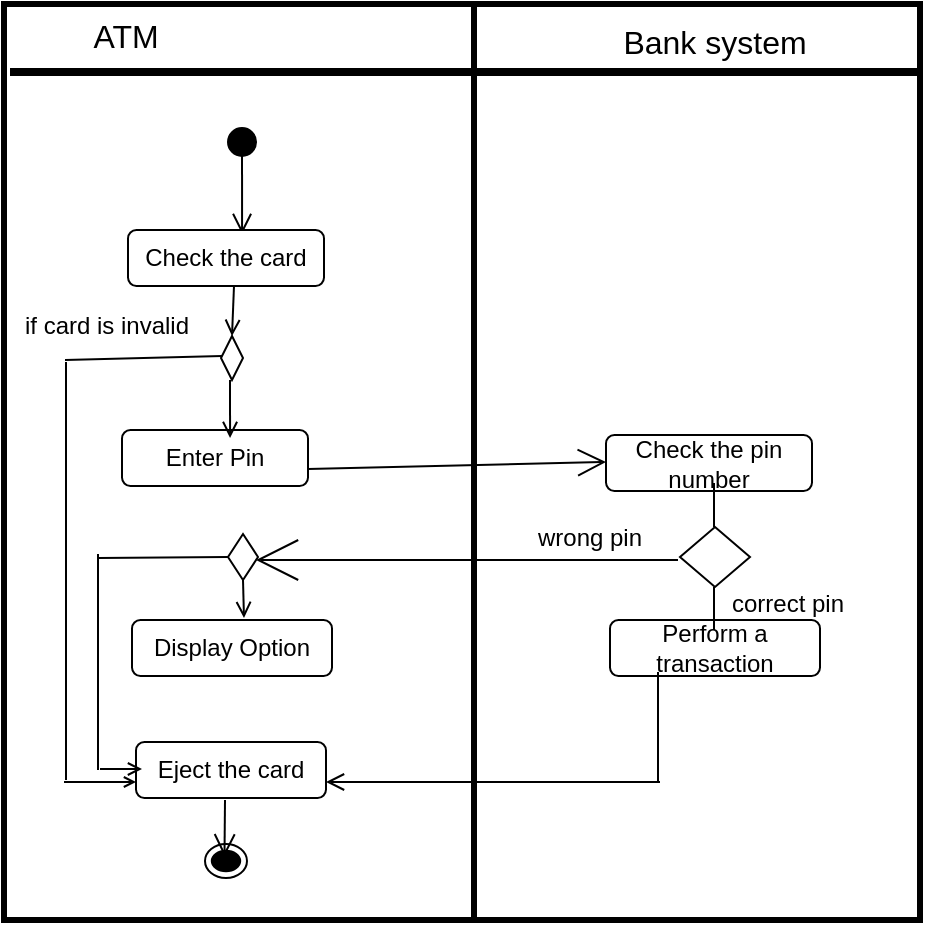 <mxfile version="25.0.1">
  <diagram name="Page-1" id="jkQbMSVFU5XPwJCwVNmS">
    <mxGraphModel dx="1834" dy="1172" grid="0" gridSize="10" guides="1" tooltips="1" connect="1" arrows="1" fold="1" page="0" pageScale="1" pageWidth="850" pageHeight="1100" math="0" shadow="0">
      <root>
        <mxCell id="0" />
        <mxCell id="1" parent="0" />
        <mxCell id="gAWKKwYR52MG0m6GFoxo-4" value="" style="whiteSpace=wrap;html=1;aspect=fixed;strokeWidth=3;" parent="1" vertex="1">
          <mxGeometry x="-202" y="-328" width="458" height="458" as="geometry" />
        </mxCell>
        <mxCell id="gAWKKwYR52MG0m6GFoxo-11" value="" style="line;strokeWidth=4;html=1;" parent="1" vertex="1">
          <mxGeometry x="-199" y="-299" width="456" height="10" as="geometry" />
        </mxCell>
        <mxCell id="gAWKKwYR52MG0m6GFoxo-15" value="" style="line;strokeWidth=3;direction=south;html=1;" parent="1" vertex="1">
          <mxGeometry x="28" y="-327" width="10" height="457" as="geometry" />
        </mxCell>
        <mxCell id="gAWKKwYR52MG0m6GFoxo-16" value="ATM" style="text;html=1;align=center;verticalAlign=middle;whiteSpace=wrap;rounded=0;fontSize=16;" parent="1" vertex="1">
          <mxGeometry x="-171" y="-327" width="60" height="30" as="geometry" />
        </mxCell>
        <mxCell id="gAWKKwYR52MG0m6GFoxo-17" value="Bank system" style="text;html=1;align=center;verticalAlign=middle;whiteSpace=wrap;rounded=0;fontSize=16;" parent="1" vertex="1">
          <mxGeometry x="84" y="-324" width="139" height="30" as="geometry" />
        </mxCell>
        <mxCell id="gAWKKwYR52MG0m6GFoxo-22" value="" style="html=1;verticalAlign=bottom;startArrow=circle;startFill=1;endArrow=open;startSize=6;endSize=8;curved=0;rounded=0;fontSize=12;entryX=0.582;entryY=0.071;entryDx=0;entryDy=0;entryPerimeter=0;" parent="1" target="gAWKKwYR52MG0m6GFoxo-23" edge="1">
          <mxGeometry x="-0.255" y="28" width="80" relative="1" as="geometry">
            <mxPoint x="-83" y="-267" as="sourcePoint" />
            <mxPoint x="-23" y="-272" as="targetPoint" />
            <mxPoint as="offset" />
          </mxGeometry>
        </mxCell>
        <mxCell id="gAWKKwYR52MG0m6GFoxo-23" value="Check the card" style="rounded=1;whiteSpace=wrap;html=1;" parent="1" vertex="1">
          <mxGeometry x="-140" y="-215" width="98" height="28" as="geometry" />
        </mxCell>
        <mxCell id="gAWKKwYR52MG0m6GFoxo-25" value="Enter Pin" style="rounded=1;whiteSpace=wrap;html=1;" parent="1" vertex="1">
          <mxGeometry x="-143" y="-115" width="93" height="28" as="geometry" />
        </mxCell>
        <mxCell id="gAWKKwYR52MG0m6GFoxo-26" value="Display Option" style="rounded=1;whiteSpace=wrap;html=1;" parent="1" vertex="1">
          <mxGeometry x="-138" y="-20" width="100" height="28" as="geometry" />
        </mxCell>
        <mxCell id="gAWKKwYR52MG0m6GFoxo-27" value="Eject the card" style="rounded=1;whiteSpace=wrap;html=1;" parent="1" vertex="1">
          <mxGeometry x="-136" y="41" width="95" height="28" as="geometry" />
        </mxCell>
        <mxCell id="gAWKKwYR52MG0m6GFoxo-28" value="Check the pin number" style="rounded=1;whiteSpace=wrap;html=1;" parent="1" vertex="1">
          <mxGeometry x="99" y="-112.5" width="103" height="28" as="geometry" />
        </mxCell>
        <mxCell id="gAWKKwYR52MG0m6GFoxo-29" value="Perform a transaction" style="rounded=1;whiteSpace=wrap;html=1;" parent="1" vertex="1">
          <mxGeometry x="101" y="-20" width="105" height="28" as="geometry" />
        </mxCell>
        <mxCell id="gAWKKwYR52MG0m6GFoxo-30" value="" style="ellipse;html=1;shape=endState;fillColor=#000000;strokeColor=#000000;" parent="1" vertex="1">
          <mxGeometry x="-101.5" y="92" width="21" height="17" as="geometry" />
        </mxCell>
        <mxCell id="gAWKKwYR52MG0m6GFoxo-31" value="" style="rhombus;whiteSpace=wrap;html=1;fontColor=#000000;fillColor=#FFFFFF;strokeColor=#000000;" parent="1" vertex="1">
          <mxGeometry x="-93.5" y="-162" width="11" height="22" as="geometry" />
        </mxCell>
        <mxCell id="gAWKKwYR52MG0m6GFoxo-35" value="" style="endArrow=open;endFill=1;endSize=6;html=1;rounded=0;fontSize=12;curved=1;entryX=0.5;entryY=0;entryDx=0;entryDy=0;strokeWidth=1;" parent="1" target="gAWKKwYR52MG0m6GFoxo-31" edge="1">
          <mxGeometry width="160" relative="1" as="geometry">
            <mxPoint x="-87" y="-187" as="sourcePoint" />
            <mxPoint x="-230" y="-132.128" as="targetPoint" />
          </mxGeometry>
        </mxCell>
        <mxCell id="gAWKKwYR52MG0m6GFoxo-40" value="" style="endArrow=none;html=1;rounded=0;fontSize=12;startSize=8;endSize=8;curved=1;" parent="1" edge="1">
          <mxGeometry relative="1" as="geometry">
            <mxPoint x="-171.5" y="-150" as="sourcePoint" />
            <mxPoint x="-93" y="-152" as="targetPoint" />
          </mxGeometry>
        </mxCell>
        <mxCell id="gAWKKwYR52MG0m6GFoxo-41" value="" style="endArrow=none;html=1;rounded=0;fontSize=12;startSize=8;endSize=9;curved=1;" parent="1" edge="1">
          <mxGeometry relative="1" as="geometry">
            <mxPoint x="-171" y="-149" as="sourcePoint" />
            <mxPoint x="-171" y="60" as="targetPoint" />
          </mxGeometry>
        </mxCell>
        <mxCell id="gAWKKwYR52MG0m6GFoxo-42" value="" style="endArrow=open;endFill=1;endSize=4;html=1;rounded=0;fontSize=12;curved=1;" parent="1" edge="1">
          <mxGeometry width="160" relative="1" as="geometry">
            <mxPoint x="-172" y="61" as="sourcePoint" />
            <mxPoint x="-136" y="61" as="targetPoint" />
          </mxGeometry>
        </mxCell>
        <mxCell id="gAWKKwYR52MG0m6GFoxo-44" value="" style="endArrow=open;endFill=1;endSize=6;html=1;rounded=0;fontSize=12;curved=1;startSize=19;entryX=0.581;entryY=0.143;entryDx=0;entryDy=0;entryPerimeter=0;" parent="1" target="gAWKKwYR52MG0m6GFoxo-25" edge="1">
          <mxGeometry width="160" relative="1" as="geometry">
            <mxPoint x="-89" y="-140" as="sourcePoint" />
            <mxPoint x="-89" y="-118" as="targetPoint" />
          </mxGeometry>
        </mxCell>
        <mxCell id="gAWKKwYR52MG0m6GFoxo-46" value="" style="endArrow=open;endFill=1;endSize=12;html=1;rounded=0;fontSize=12;curved=1;entryX=0;entryY=0.482;entryDx=0;entryDy=0;entryPerimeter=0;" parent="1" target="gAWKKwYR52MG0m6GFoxo-28" edge="1">
          <mxGeometry width="160" relative="1" as="geometry">
            <mxPoint x="-50" y="-95.5" as="sourcePoint" />
            <mxPoint x="98" y="-93" as="targetPoint" />
          </mxGeometry>
        </mxCell>
        <mxCell id="gAWKKwYR52MG0m6GFoxo-61" value="" style="rhombus;whiteSpace=wrap;html=1;fontColor=#000000;fillColor=#FFFFFF;strokeColor=#000000;" parent="1" vertex="1">
          <mxGeometry x="-90" y="-63" width="15" height="23" as="geometry" />
        </mxCell>
        <mxCell id="gAWKKwYR52MG0m6GFoxo-65" value="" style="endArrow=open;endFill=1;endSize=19;html=1;rounded=0;fontSize=12;curved=1;startSize=10;targetPerimeterSpacing=6;" parent="1" edge="1">
          <mxGeometry width="160" relative="1" as="geometry">
            <mxPoint x="84" y="-50" as="sourcePoint" />
            <mxPoint x="-76" y="-50" as="targetPoint" />
          </mxGeometry>
        </mxCell>
        <mxCell id="gAWKKwYR52MG0m6GFoxo-67" value="" style="endArrow=none;html=1;rounded=0;fontSize=12;startSize=8;endSize=8;curved=1;strokeWidth=1;" parent="1" edge="1">
          <mxGeometry relative="1" as="geometry">
            <mxPoint x="82" y="-50" as="sourcePoint" />
            <mxPoint x="135" y="-50" as="targetPoint" />
          </mxGeometry>
        </mxCell>
        <mxCell id="gAWKKwYR52MG0m6GFoxo-68" value="" style="endArrow=open;endFill=1;endSize=6;html=1;rounded=0;fontSize=12;curved=1;" parent="1" edge="1">
          <mxGeometry width="160" relative="1" as="geometry">
            <mxPoint x="-82.5" y="-40" as="sourcePoint" />
            <mxPoint x="-82" y="-21" as="targetPoint" />
          </mxGeometry>
        </mxCell>
        <mxCell id="gAWKKwYR52MG0m6GFoxo-69" value="" style="endArrow=none;html=1;rounded=0;fontSize=12;startSize=8;endSize=8;curved=1;" parent="1" edge="1">
          <mxGeometry relative="1" as="geometry">
            <mxPoint x="-155" y="-51" as="sourcePoint" />
            <mxPoint x="-90" y="-51.5" as="targetPoint" />
          </mxGeometry>
        </mxCell>
        <mxCell id="gAWKKwYR52MG0m6GFoxo-70" value="" style="endArrow=none;html=1;rounded=0;fontSize=12;startSize=8;endSize=8;curved=1;" parent="1" edge="1">
          <mxGeometry relative="1" as="geometry">
            <mxPoint x="-155" y="55" as="sourcePoint" />
            <mxPoint x="-155" y="-53" as="targetPoint" />
          </mxGeometry>
        </mxCell>
        <mxCell id="gAWKKwYR52MG0m6GFoxo-72" value="" style="endArrow=open;endFill=1;endSize=5;html=1;rounded=0;fontSize=12;curved=1;startSize=5;" parent="1" edge="1">
          <mxGeometry width="160" relative="1" as="geometry">
            <mxPoint x="-154" y="54.5" as="sourcePoint" />
            <mxPoint x="-133" y="54.5" as="targetPoint" />
          </mxGeometry>
        </mxCell>
        <mxCell id="gAWKKwYR52MG0m6GFoxo-73" value="" style="endArrow=open;endFill=1;endSize=7;html=1;rounded=0;fontSize=12;curved=1;" parent="1" edge="1">
          <mxGeometry width="160" relative="1" as="geometry">
            <mxPoint x="126" y="61" as="sourcePoint" />
            <mxPoint x="-41" y="61" as="targetPoint" />
          </mxGeometry>
        </mxCell>
        <mxCell id="gAWKKwYR52MG0m6GFoxo-74" value="" style="endArrow=none;html=1;rounded=0;fontSize=12;startSize=8;endSize=8;curved=1;" parent="1" edge="1">
          <mxGeometry relative="1" as="geometry">
            <mxPoint x="125" y="61" as="sourcePoint" />
            <mxPoint x="125" y="6" as="targetPoint" />
          </mxGeometry>
        </mxCell>
        <mxCell id="gAWKKwYR52MG0m6GFoxo-75" value="" style="endArrow=open;endFill=1;endSize=9;html=1;rounded=0;fontSize=12;curved=1;entryX=0.464;entryY=0.364;entryDx=0;entryDy=0;entryPerimeter=0;" parent="1" target="gAWKKwYR52MG0m6GFoxo-30" edge="1">
          <mxGeometry width="160" relative="1" as="geometry">
            <mxPoint x="-91.5" y="70" as="sourcePoint" />
            <mxPoint x="-91" y="97" as="targetPoint" />
          </mxGeometry>
        </mxCell>
        <mxCell id="Ca9Ak99XLnhcYpk-P7gr-1" value="if card is invalid" style="text;html=1;align=center;verticalAlign=middle;whiteSpace=wrap;rounded=0;" vertex="1" parent="1">
          <mxGeometry x="-202" y="-176" width="103" height="18" as="geometry" />
        </mxCell>
        <mxCell id="Ca9Ak99XLnhcYpk-P7gr-4" value="" style="rhombus;whiteSpace=wrap;html=1;fontColor=#000000;fillColor=#FFFFFF;strokeColor=#000000;" vertex="1" parent="1">
          <mxGeometry x="136" y="-66.5" width="35" height="30" as="geometry" />
        </mxCell>
        <mxCell id="Ca9Ak99XLnhcYpk-P7gr-7" value="" style="endArrow=none;html=1;rounded=0;" edge="1" parent="1">
          <mxGeometry width="50" height="50" relative="1" as="geometry">
            <mxPoint x="153" y="-66.5" as="sourcePoint" />
            <mxPoint x="153" y="-88.5" as="targetPoint" />
          </mxGeometry>
        </mxCell>
        <mxCell id="Ca9Ak99XLnhcYpk-P7gr-8" value="" style="endArrow=none;html=1;rounded=0;startSize=0;" edge="1" parent="1">
          <mxGeometry width="50" height="50" relative="1" as="geometry">
            <mxPoint x="153" y="-15" as="sourcePoint" />
            <mxPoint x="153" y="-36.5" as="targetPoint" />
          </mxGeometry>
        </mxCell>
        <mxCell id="Ca9Ak99XLnhcYpk-P7gr-9" value="wrong pin" style="text;html=1;align=center;verticalAlign=middle;whiteSpace=wrap;rounded=0;" vertex="1" parent="1">
          <mxGeometry x="61" y="-76" width="60" height="30" as="geometry" />
        </mxCell>
        <mxCell id="Ca9Ak99XLnhcYpk-P7gr-10" value="correct pin" style="text;html=1;align=center;verticalAlign=middle;whiteSpace=wrap;rounded=0;" vertex="1" parent="1">
          <mxGeometry x="160" y="-43" width="60" height="30" as="geometry" />
        </mxCell>
      </root>
    </mxGraphModel>
  </diagram>
</mxfile>
